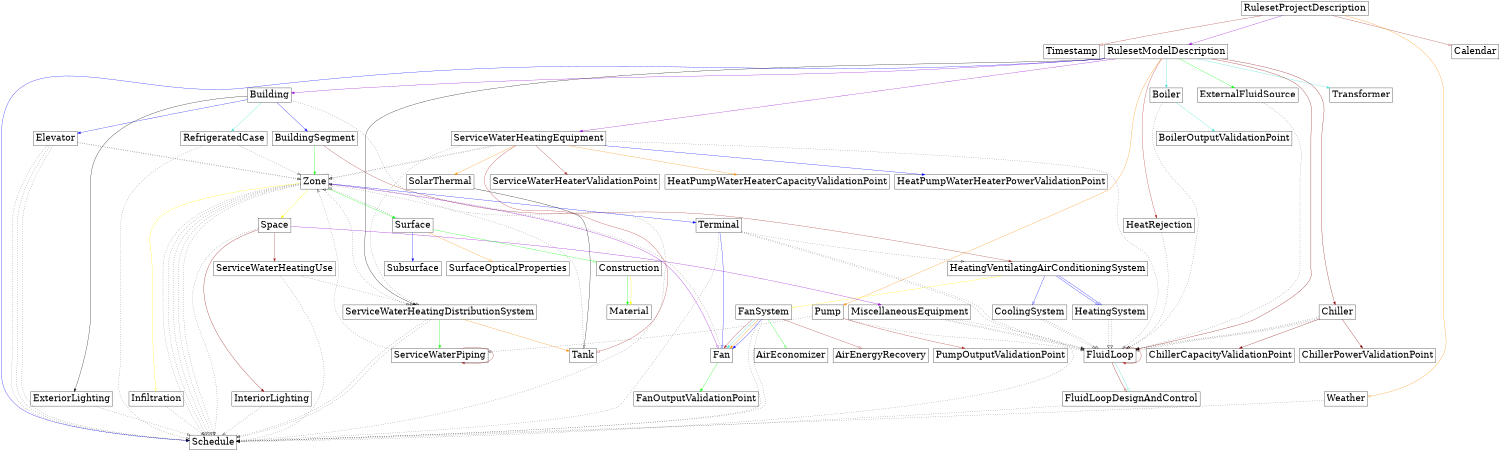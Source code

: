 digraph G {
    size="10, 10";
    ranksep="1.4";
  RulesetProjectDescription -> Timestamp [arrowhead=empty color="firebrick"]
  RulesetProjectDescription[fontsize="32" shape="box" height="0.7"]
  Timestamp[fontsize="32" shape="box" height="0.7"]
  RulesetProjectDescription -> RulesetModelDescription [color="darkviolet"]
  RulesetModelDescription[fontsize="32" shape="box" height="0.7"]
  RulesetProjectDescription -> Calendar [arrowhead=empty color="brown"]
  Calendar[fontsize="32" shape="box" height="0.7"]
  RulesetProjectDescription -> Weather [arrowhead=empty color="darkorange"]
  Weather[fontsize="32" shape="box" height="0.7"]
  RulesetModelDescription -> Transformer [color="turquoise"]
  Transformer[fontsize="32" shape="box" height="0.7"]
  RulesetModelDescription -> Building [color="darkviolet"]
  Building[fontsize="32" shape="box" height="0.7"]
  RulesetModelDescription -> Schedule [color="blue"]
  Schedule[fontsize="32" shape="box" height="0.7"]
  RulesetModelDescription -> FluidLoop [color="darkred"]
  FluidLoop[fontsize="32" shape="box" height="0.7"]
  RulesetModelDescription -> ServiceWaterHeatingDistributionSystem [color="black"]
  ServiceWaterHeatingDistributionSystem[fontsize="32" shape="box" height="0.7"]
  RulesetModelDescription -> ServiceWaterHeatingEquipment [color="darkviolet"]
  ServiceWaterHeatingEquipment[fontsize="32" shape="box" height="0.7"]
  RulesetModelDescription -> Pump [color="darkorange"]
  Pump[fontsize="32" shape="box" height="0.7"]
  RulesetModelDescription -> Boiler [color="turquoise"]
  Boiler[fontsize="32" shape="box" height="0.7"]
  RulesetModelDescription -> Chiller [color="darkred"]
  Chiller[fontsize="32" shape="box" height="0.7"]
  RulesetModelDescription -> HeatRejection [color="firebrick"]
  HeatRejection[fontsize="32" shape="box" height="0.7"]
  RulesetModelDescription -> ExternalFluidSource [color="green"]
  ExternalFluidSource[fontsize="32" shape="box" height="0.7"]
  Building -> BuildingSegment [color="blue"]
  BuildingSegment[fontsize="32" shape="box" height="0.7"]
  Building -> Elevator [color="blue"]
  Elevator[fontsize="32" shape="box" height="0.7"]
  Building -> ExteriorLighting [color="black"]
  ExteriorLighting[fontsize="32" shape="box" height="0.7"]
  Building -> RefrigeratedCase [color="turquoise"]
  RefrigeratedCase[fontsize="32" shape="box" height="0.7"]
  Building -> Schedule [style=dotted arrowhead=empty] 
  BuildingSegment -> Zone [color="green"]
  Zone[fontsize="32" shape="box" height="0.7"]
  BuildingSegment -> HeatingVentilatingAirConditioningSystem [color="brown"]
  HeatingVentilatingAirConditioningSystem[fontsize="32" shape="box" height="0.7"]
  Zone -> Space [color="yellow"]
  Space[fontsize="32" shape="box" height="0.7"]
  Zone -> Surface [color="green"]
  Surface[fontsize="32" shape="box" height="0.7"]
  Zone -> Infiltration [arrowhead=empty color="yellow"]
  Infiltration[fontsize="32" shape="box" height="0.7"]
  Zone -> Schedule [style=dotted arrowhead=empty] 
  Zone -> Schedule [style=dotted arrowhead=empty] 
  Zone -> Schedule [style=dotted arrowhead=empty] 
  Zone -> Schedule [style=dotted arrowhead=empty] 
  Zone -> Terminal [color="blue"]
  Terminal[fontsize="32" shape="box" height="0.7"]
  Zone -> ServiceWaterHeatingDistributionSystem [style=dotted arrowhead=empty] 
  Zone -> Zone [style=dotted arrowhead=empty] 
  Zone -> Fan [arrowhead=empty color="darkviolet"]
  Fan[fontsize="32" shape="box" height="0.7"]
  Zone -> Schedule [style=dotted arrowhead=empty] 
  Space -> InteriorLighting [color="darkred"]
  InteriorLighting[fontsize="32" shape="box" height="0.7"]
  Space -> MiscellaneousEquipment [color="darkviolet"]
  MiscellaneousEquipment[fontsize="32" shape="box" height="0.7"]
  Space -> Schedule [style=dotted arrowhead=empty] 
  Space -> ServiceWaterHeatingUse [color="brown"]
  ServiceWaterHeatingUse[fontsize="32" shape="box" height="0.7"]
  Infiltration -> Schedule [style=dotted arrowhead=empty] 
  Surface -> Subsurface [color="blue"]
  Subsurface[fontsize="32" shape="box" height="0.7"]
  Surface -> Zone [style=dotted arrowhead=empty] 
  Surface -> Construction [arrowhead=empty color="green"]
  Construction[fontsize="32" shape="box" height="0.7"]
  Surface -> SurfaceOpticalProperties [arrowhead=empty color="darkorange"]
  SurfaceOpticalProperties[fontsize="32" shape="box" height="0.7"]
  Construction -> Material [color="green"]
  Material[fontsize="32" shape="box" height="0.7"]
  Construction -> Material [color="yellow"]
  InteriorLighting -> Schedule [style=dotted arrowhead=empty] 
  MiscellaneousEquipment -> Schedule [style=dotted arrowhead=empty] 
  MiscellaneousEquipment -> FluidLoop [style=dotted arrowhead=empty] 
  MiscellaneousEquipment -> FluidLoop [style=dotted arrowhead=empty] 
  Weather -> Schedule [style=dotted arrowhead=empty] 
  Elevator -> Zone [style=dotted arrowhead=empty] 
  Elevator -> Zone [style=dotted arrowhead=empty] 
  Elevator -> Schedule [style=dotted arrowhead=empty] 
  Elevator -> Schedule [style=dotted arrowhead=empty] 
  Elevator -> Schedule [style=dotted arrowhead=empty] 
  HeatingVentilatingAirConditioningSystem -> FanSystem [arrowhead=empty color="yellow"]
  FanSystem[fontsize="32" shape="box" height="0.7"]
  HeatingVentilatingAirConditioningSystem -> HeatingSystem [arrowhead=empty color="blue"]
  HeatingSystem[fontsize="32" shape="box" height="0.7"]
  HeatingVentilatingAirConditioningSystem -> CoolingSystem [arrowhead=empty color="blue"]
  CoolingSystem[fontsize="32" shape="box" height="0.7"]
  HeatingVentilatingAirConditioningSystem -> HeatingSystem [arrowhead=empty color="blue"]
  HeatingSystem -> FluidLoop [style=dotted arrowhead=empty] 
  HeatingSystem -> FluidLoop [style=dotted arrowhead=empty] 
  CoolingSystem -> FluidLoop [style=dotted arrowhead=empty] 
  CoolingSystem -> FluidLoop [style=dotted arrowhead=empty] 
  FanSystem -> Fan [color="brown"]
  FanSystem -> Fan [color="turquoise"]
  FanSystem -> Fan [color="darkorange"]
  FanSystem -> Fan [color="blue"]
  FanSystem -> AirEconomizer [arrowhead=empty color="green"]
  AirEconomizer[fontsize="32" shape="box" height="0.7"]
  FanSystem -> AirEnergyRecovery [arrowhead=empty color="brown"]
  AirEnergyRecovery[fontsize="32" shape="box" height="0.7"]
  FanSystem -> Schedule [style=dotted arrowhead=empty] 
  FanSystem -> Schedule [style=dotted arrowhead=empty] 
  Fan -> Zone [style=dotted arrowhead=empty] 
  Fan -> FanOutputValidationPoint [color="green"]
  FanOutputValidationPoint[fontsize="32" shape="box" height="0.7"]
  Terminal -> HeatingVentilatingAirConditioningSystem [style=dotted arrowhead=empty] 
  Terminal -> FluidLoop [style=dotted arrowhead=empty] 
  Terminal -> FluidLoop [style=dotted arrowhead=empty] 
  Terminal -> Fan [arrowhead=empty color="blue"]
  Terminal -> Schedule [style=dotted arrowhead=empty] 
  FluidLoop -> FluidLoop [color="firebrick"]
  FluidLoop -> FluidLoopDesignAndControl [arrowhead=empty color="darkred"]
  FluidLoopDesignAndControl[fontsize="32" shape="box" height="0.7"]
  FluidLoop -> FluidLoopDesignAndControl [arrowhead=empty color="turquoise"]
  FluidLoopDesignAndControl -> Schedule [style=dotted arrowhead=empty] 
  Pump -> FluidLoop [style=dotted arrowhead=empty] 
  Pump -> ServiceWaterPiping [style=dotted arrowhead=empty] 
  ServiceWaterPiping[fontsize="32" shape="box" height="0.7"]
  Pump -> PumpOutputValidationPoint [color="firebrick"]
  PumpOutputValidationPoint[fontsize="32" shape="box" height="0.7"]
  Boiler -> FluidLoop [style=dotted arrowhead=empty] 
  Boiler -> BoilerOutputValidationPoint [color="turquoise"]
  BoilerOutputValidationPoint[fontsize="32" shape="box" height="0.7"]
  Chiller -> FluidLoop [style=dotted arrowhead=empty] 
  Chiller -> FluidLoop [style=dotted arrowhead=empty] 
  Chiller -> ChillerCapacityValidationPoint [color="darkred"]
  ChillerCapacityValidationPoint[fontsize="32" shape="box" height="0.7"]
  Chiller -> ChillerPowerValidationPoint [color="darkred"]
  ChillerPowerValidationPoint[fontsize="32" shape="box" height="0.7"]
  Chiller -> FluidLoop [style=dotted arrowhead=empty] 
  HeatRejection -> FluidLoop [style=dotted arrowhead=empty] 
  ExternalFluidSource -> FluidLoop [style=dotted arrowhead=empty] 
  ServiceWaterHeatingDistributionSystem -> Tank [color="darkorange"]
  Tank[fontsize="32" shape="box" height="0.7"]
  ServiceWaterHeatingDistributionSystem -> ServiceWaterPiping [color="green"]
  ServiceWaterHeatingDistributionSystem -> Schedule [style=dotted arrowhead=empty] 
  ServiceWaterHeatingDistributionSystem -> Schedule [style=dotted arrowhead=empty] 
  ServiceWaterPiping -> Zone [style=dotted arrowhead=empty] 
  ServiceWaterPiping -> ServiceWaterPiping [color="brown"]
  SolarThermal -> Tank [arrowhead=empty color="black"]
  SolarThermal[fontsize="32" shape="box" height="0.7"]
  ServiceWaterHeatingEquipment -> ServiceWaterHeatingDistributionSystem [style=dotted arrowhead=empty] 
  ServiceWaterHeatingEquipment -> ServiceWaterHeaterValidationPoint [color="brown"]
  ServiceWaterHeaterValidationPoint[fontsize="32" shape="box" height="0.7"]
  ServiceWaterHeatingEquipment -> Zone [style=dotted arrowhead=empty] 
  ServiceWaterHeatingEquipment -> Zone [style=dotted arrowhead=empty] 
  ServiceWaterHeatingEquipment -> HeatPumpWaterHeaterCapacityValidationPoint [color="darkorange"]
  HeatPumpWaterHeaterCapacityValidationPoint[fontsize="32" shape="box" height="0.7"]
  ServiceWaterHeatingEquipment -> HeatPumpWaterHeaterPowerValidationPoint [color="blue"]
  HeatPumpWaterHeaterPowerValidationPoint[fontsize="32" shape="box" height="0.7"]
  ServiceWaterHeatingEquipment -> Tank [arrowhead=empty color="firebrick"]
  ServiceWaterHeatingEquipment -> SolarThermal [color="darkorange"]
  ServiceWaterHeatingEquipment -> FluidLoop [style=dotted arrowhead=empty] 
  Tank -> Zone [style=dotted arrowhead=empty] 
  ServiceWaterHeatingUse -> ServiceWaterHeatingDistributionSystem [style=dotted arrowhead=empty] 
  ServiceWaterHeatingUse -> Schedule [style=dotted arrowhead=empty] 
  ExteriorLighting -> Schedule [style=dotted arrowhead=empty] 
  RefrigeratedCase -> Schedule [style=dotted arrowhead=empty] 
  RefrigeratedCase -> Zone [style=dotted arrowhead=empty] 
}
